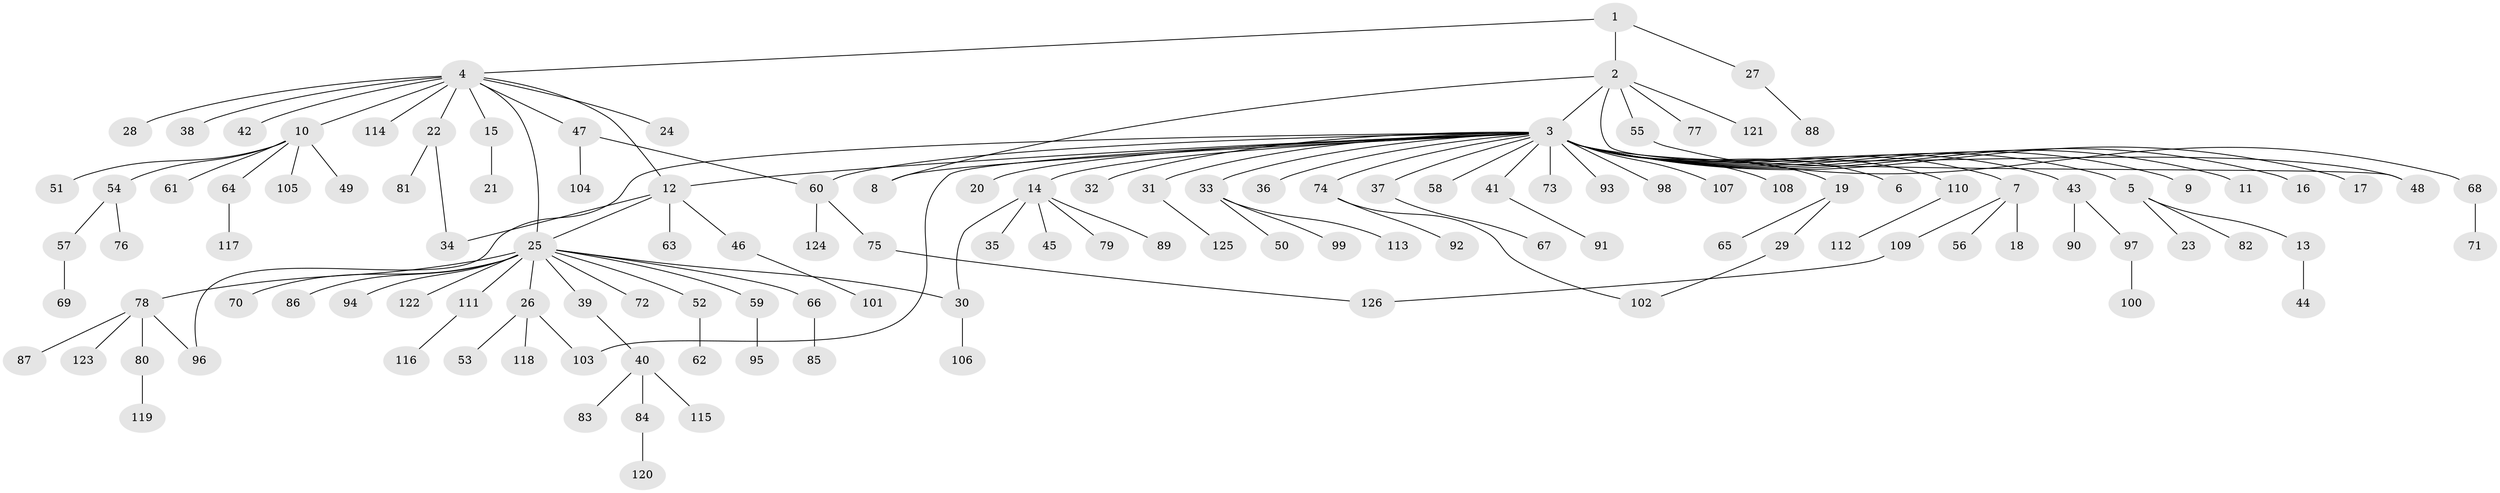 // coarse degree distribution, {8: 0.010752688172043012, 32: 0.010752688172043012, 13: 0.010752688172043012, 3: 0.053763440860215055, 1: 0.6881720430107527, 4: 0.043010752688172046, 2: 0.13978494623655913, 7: 0.010752688172043012, 5: 0.021505376344086023, 15: 0.010752688172043012}
// Generated by graph-tools (version 1.1) at 2025/41/03/06/25 10:41:46]
// undirected, 126 vertices, 136 edges
graph export_dot {
graph [start="1"]
  node [color=gray90,style=filled];
  1;
  2;
  3;
  4;
  5;
  6;
  7;
  8;
  9;
  10;
  11;
  12;
  13;
  14;
  15;
  16;
  17;
  18;
  19;
  20;
  21;
  22;
  23;
  24;
  25;
  26;
  27;
  28;
  29;
  30;
  31;
  32;
  33;
  34;
  35;
  36;
  37;
  38;
  39;
  40;
  41;
  42;
  43;
  44;
  45;
  46;
  47;
  48;
  49;
  50;
  51;
  52;
  53;
  54;
  55;
  56;
  57;
  58;
  59;
  60;
  61;
  62;
  63;
  64;
  65;
  66;
  67;
  68;
  69;
  70;
  71;
  72;
  73;
  74;
  75;
  76;
  77;
  78;
  79;
  80;
  81;
  82;
  83;
  84;
  85;
  86;
  87;
  88;
  89;
  90;
  91;
  92;
  93;
  94;
  95;
  96;
  97;
  98;
  99;
  100;
  101;
  102;
  103;
  104;
  105;
  106;
  107;
  108;
  109;
  110;
  111;
  112;
  113;
  114;
  115;
  116;
  117;
  118;
  119;
  120;
  121;
  122;
  123;
  124;
  125;
  126;
  1 -- 2;
  1 -- 4;
  1 -- 27;
  2 -- 3;
  2 -- 8;
  2 -- 48;
  2 -- 55;
  2 -- 77;
  2 -- 121;
  3 -- 5;
  3 -- 6;
  3 -- 7;
  3 -- 8;
  3 -- 9;
  3 -- 11;
  3 -- 12;
  3 -- 14;
  3 -- 16;
  3 -- 17;
  3 -- 19;
  3 -- 20;
  3 -- 31;
  3 -- 32;
  3 -- 33;
  3 -- 36;
  3 -- 37;
  3 -- 41;
  3 -- 43;
  3 -- 48;
  3 -- 58;
  3 -- 60;
  3 -- 73;
  3 -- 74;
  3 -- 93;
  3 -- 96;
  3 -- 98;
  3 -- 103;
  3 -- 107;
  3 -- 108;
  3 -- 110;
  4 -- 10;
  4 -- 12;
  4 -- 15;
  4 -- 22;
  4 -- 24;
  4 -- 25;
  4 -- 28;
  4 -- 38;
  4 -- 42;
  4 -- 47;
  4 -- 114;
  5 -- 13;
  5 -- 23;
  5 -- 82;
  7 -- 18;
  7 -- 56;
  7 -- 109;
  10 -- 49;
  10 -- 51;
  10 -- 54;
  10 -- 61;
  10 -- 64;
  10 -- 105;
  12 -- 25;
  12 -- 34;
  12 -- 46;
  12 -- 63;
  13 -- 44;
  14 -- 30;
  14 -- 35;
  14 -- 45;
  14 -- 79;
  14 -- 89;
  15 -- 21;
  19 -- 29;
  19 -- 65;
  22 -- 34;
  22 -- 81;
  25 -- 26;
  25 -- 30;
  25 -- 39;
  25 -- 52;
  25 -- 59;
  25 -- 66;
  25 -- 70;
  25 -- 72;
  25 -- 78;
  25 -- 86;
  25 -- 94;
  25 -- 111;
  25 -- 122;
  26 -- 53;
  26 -- 103;
  26 -- 118;
  27 -- 88;
  29 -- 102;
  30 -- 106;
  31 -- 125;
  33 -- 50;
  33 -- 99;
  33 -- 113;
  37 -- 67;
  39 -- 40;
  40 -- 83;
  40 -- 84;
  40 -- 115;
  41 -- 91;
  43 -- 90;
  43 -- 97;
  46 -- 101;
  47 -- 60;
  47 -- 104;
  52 -- 62;
  54 -- 57;
  54 -- 76;
  55 -- 68;
  57 -- 69;
  59 -- 95;
  60 -- 75;
  60 -- 124;
  64 -- 117;
  66 -- 85;
  68 -- 71;
  74 -- 92;
  74 -- 102;
  75 -- 126;
  78 -- 80;
  78 -- 87;
  78 -- 96;
  78 -- 123;
  80 -- 119;
  84 -- 120;
  97 -- 100;
  109 -- 126;
  110 -- 112;
  111 -- 116;
}
